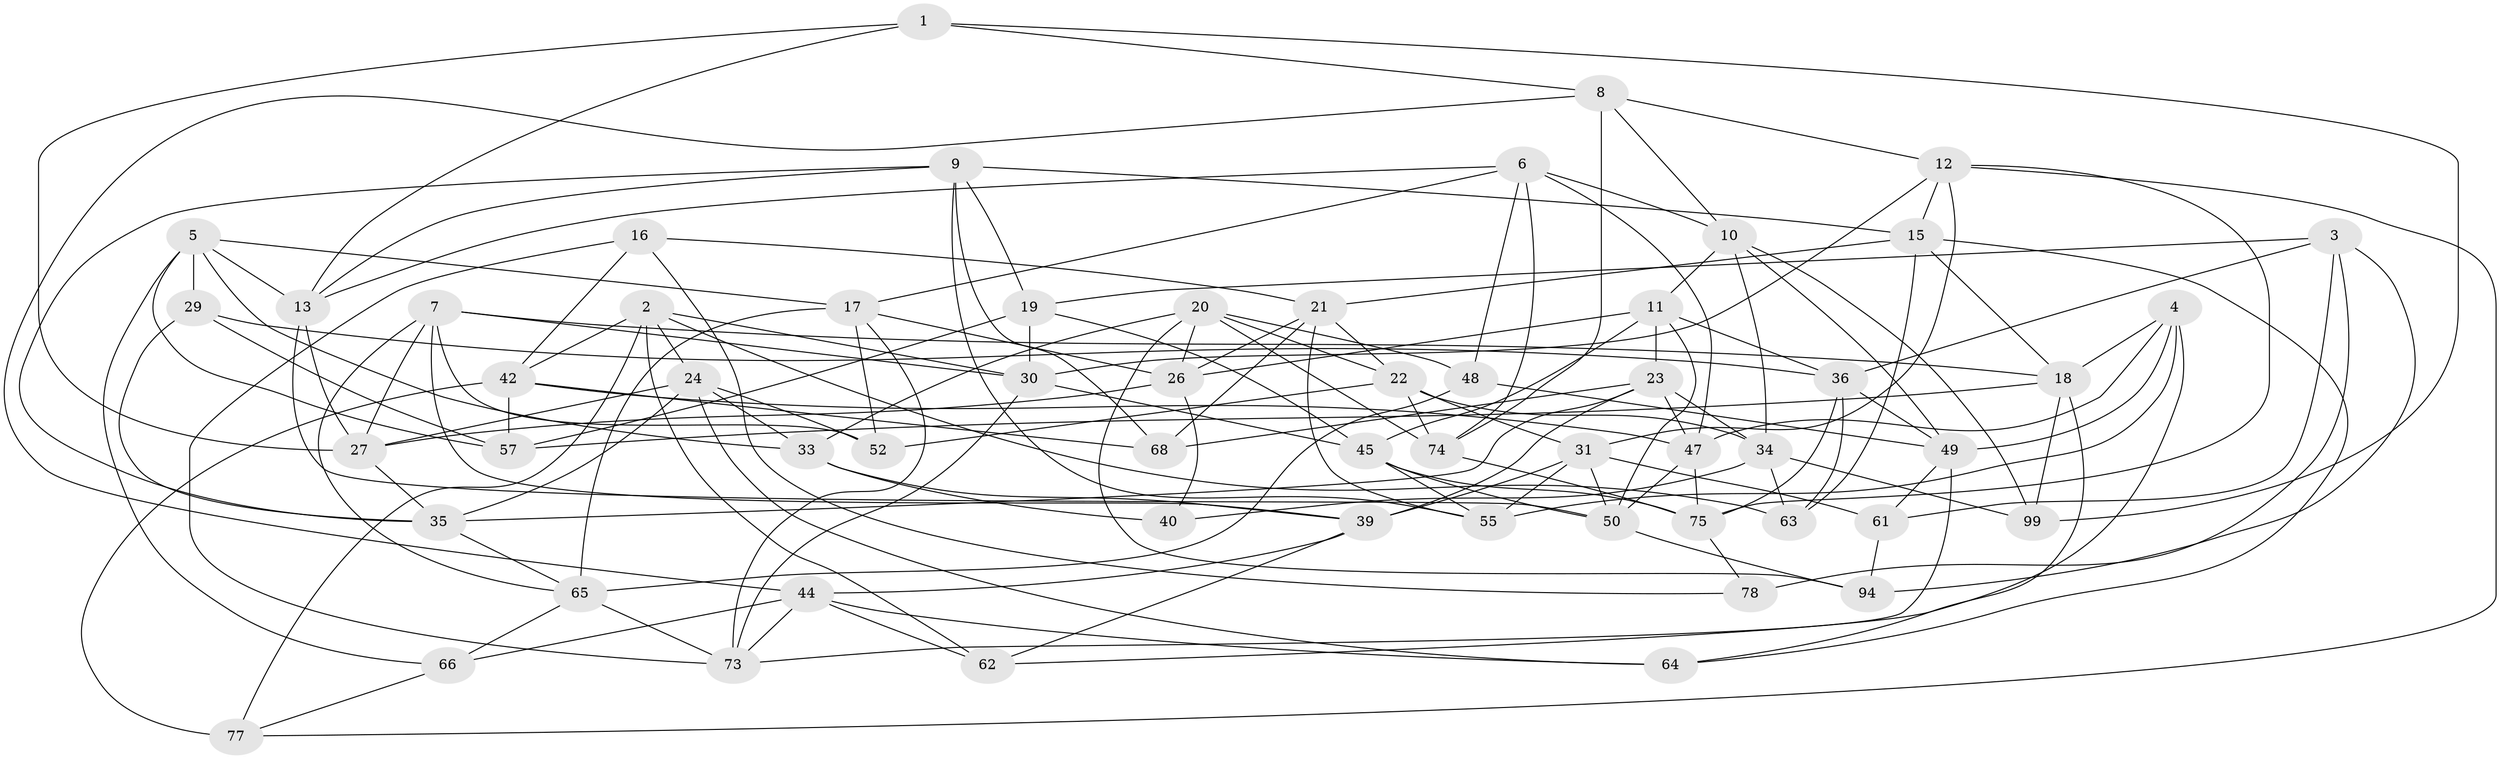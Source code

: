 // original degree distribution, {4: 1.0}
// Generated by graph-tools (version 1.1) at 2025/39/02/21/25 10:39:02]
// undirected, 58 vertices, 153 edges
graph export_dot {
graph [start="1"]
  node [color=gray90,style=filled];
  1;
  2 [super="+46"];
  3 [super="+32"];
  4 [super="+98"];
  5 [super="+82"];
  6 [super="+71"];
  7 [super="+67"];
  8 [super="+96"];
  9 [super="+41"];
  10 [super="+69"];
  11 [super="+14"];
  12 [super="+25"];
  13 [super="+72"];
  15 [super="+100"];
  16;
  17 [super="+95"];
  18 [super="+38"];
  19 [super="+37"];
  20 [super="+60"];
  21 [super="+54"];
  22 [super="+87"];
  23 [super="+43"];
  24 [super="+51"];
  26 [super="+28"];
  27 [super="+93"];
  29;
  30 [super="+81"];
  31 [super="+83"];
  33 [super="+97"];
  34 [super="+58"];
  35 [super="+70"];
  36 [super="+59"];
  39 [super="+53"];
  40;
  42 [super="+89"];
  44 [super="+56"];
  45 [super="+79"];
  47 [super="+80"];
  48;
  49 [super="+91"];
  50 [super="+92"];
  52;
  55 [super="+84"];
  57 [super="+76"];
  61;
  62;
  63;
  64;
  65 [super="+86"];
  66;
  68;
  73 [super="+90"];
  74 [super="+88"];
  75 [super="+85"];
  77;
  78;
  94;
  99;
  1 -- 8;
  1 -- 27;
  1 -- 99;
  1 -- 13;
  2 -- 63;
  2 -- 62;
  2 -- 24;
  2 -- 42;
  2 -- 77;
  2 -- 30;
  3 -- 61;
  3 -- 78 [weight=2];
  3 -- 19;
  3 -- 94;
  3 -- 36;
  4 -- 62;
  4 -- 55 [weight=2];
  4 -- 49;
  4 -- 18;
  4 -- 47;
  5 -- 57;
  5 -- 66;
  5 -- 13;
  5 -- 33;
  5 -- 29;
  5 -- 17;
  6 -- 47;
  6 -- 17;
  6 -- 48;
  6 -- 10;
  6 -- 13;
  6 -- 74;
  7 -- 52;
  7 -- 27;
  7 -- 39;
  7 -- 65;
  7 -- 18;
  7 -- 30;
  8 -- 44;
  8 -- 10;
  8 -- 12;
  8 -- 74 [weight=2];
  9 -- 19;
  9 -- 13;
  9 -- 55;
  9 -- 35;
  9 -- 68;
  9 -- 15;
  10 -- 11;
  10 -- 99;
  10 -- 49;
  10 -- 34;
  11 -- 26;
  11 -- 36;
  11 -- 23;
  11 -- 45;
  11 -- 50;
  12 -- 15;
  12 -- 30;
  12 -- 77;
  12 -- 75;
  12 -- 31;
  13 -- 50;
  13 -- 27;
  15 -- 21;
  15 -- 64;
  15 -- 63;
  15 -- 18;
  16 -- 78;
  16 -- 21;
  16 -- 73;
  16 -- 42;
  17 -- 65;
  17 -- 26;
  17 -- 73;
  17 -- 52;
  18 -- 99;
  18 -- 57;
  18 -- 64;
  19 -- 57 [weight=2];
  19 -- 30;
  19 -- 45;
  20 -- 48;
  20 -- 26;
  20 -- 74;
  20 -- 33;
  20 -- 94;
  20 -- 22;
  21 -- 55;
  21 -- 68;
  21 -- 22;
  21 -- 26;
  22 -- 34;
  22 -- 31;
  22 -- 74;
  22 -- 52;
  23 -- 34;
  23 -- 68;
  23 -- 47;
  23 -- 39;
  23 -- 35;
  24 -- 35;
  24 -- 52;
  24 -- 33;
  24 -- 64;
  24 -- 27;
  26 -- 40;
  26 -- 27;
  27 -- 35;
  29 -- 57;
  29 -- 36;
  29 -- 35;
  30 -- 45;
  30 -- 73;
  31 -- 61;
  31 -- 39;
  31 -- 50;
  31 -- 55;
  33 -- 40 [weight=2];
  33 -- 39;
  34 -- 99;
  34 -- 40;
  34 -- 63;
  35 -- 65;
  36 -- 75;
  36 -- 63;
  36 -- 49;
  39 -- 44;
  39 -- 62;
  42 -- 68;
  42 -- 57;
  42 -- 77;
  42 -- 47;
  44 -- 64;
  44 -- 62;
  44 -- 73;
  44 -- 66;
  45 -- 50;
  45 -- 55;
  45 -- 75;
  47 -- 75;
  47 -- 50;
  48 -- 49;
  48 -- 65;
  49 -- 61;
  49 -- 73;
  50 -- 94;
  61 -- 94;
  65 -- 66;
  65 -- 73;
  66 -- 77;
  74 -- 75;
  75 -- 78;
}
